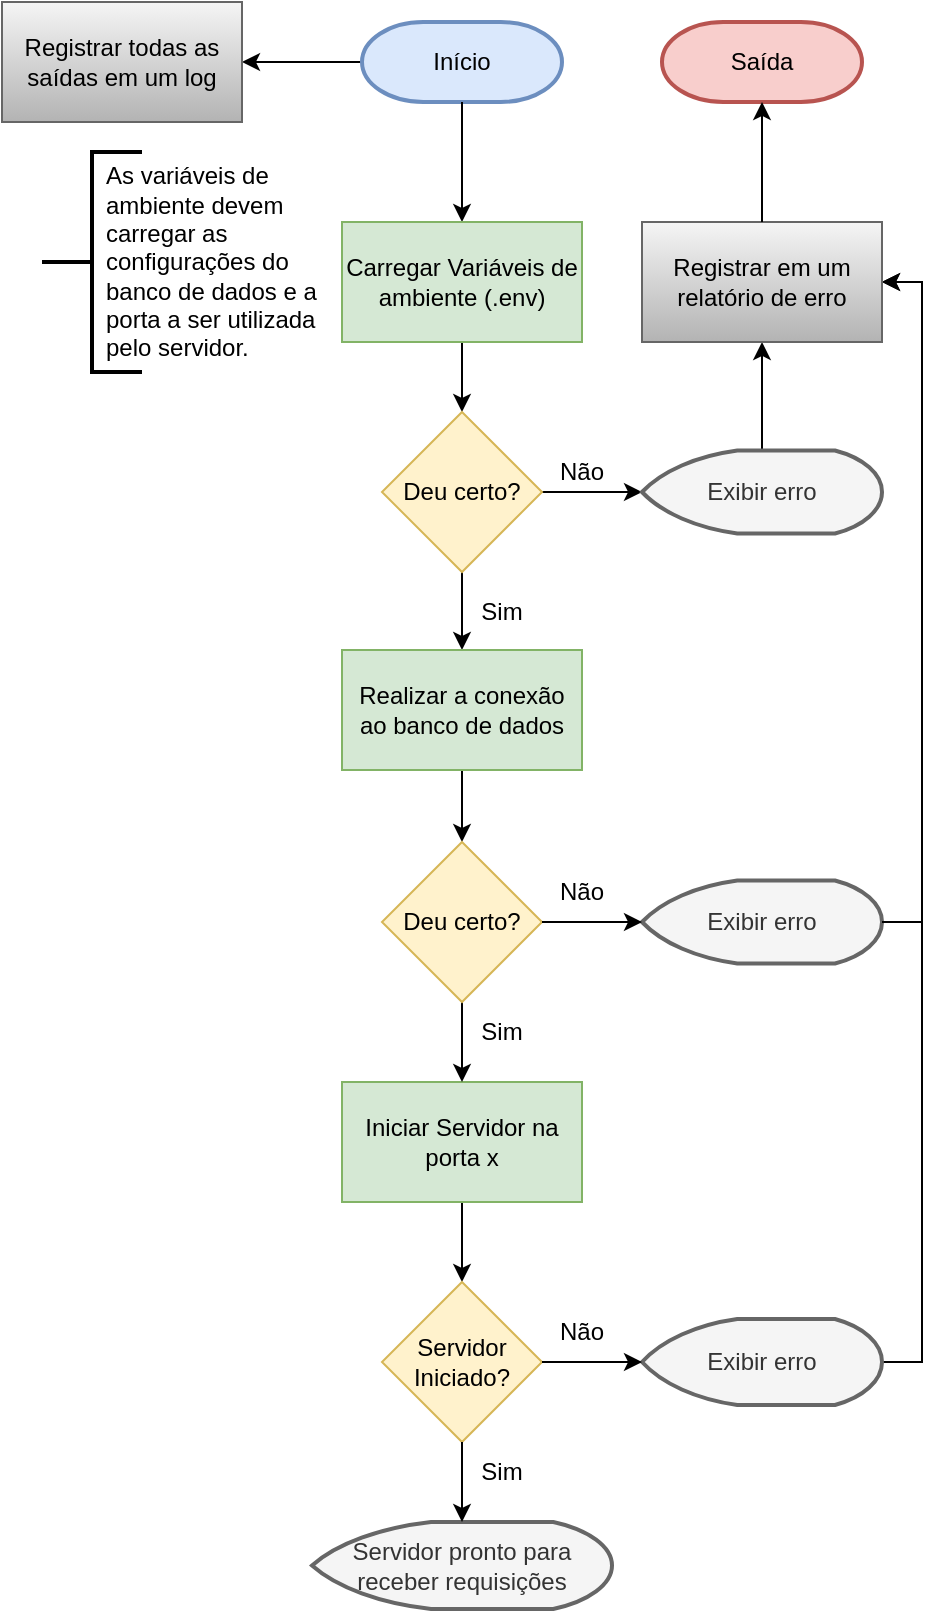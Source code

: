 <mxfile version="26.0.13">
  <diagram name="Página-1" id="y3U8pbCtSsW9Uv8vrSNr">
    <mxGraphModel grid="1" page="1" gridSize="10" guides="1" tooltips="1" connect="1" arrows="1" fold="1" pageScale="1" pageWidth="1169" pageHeight="827" math="0" shadow="0">
      <root>
        <mxCell id="0" />
        <mxCell id="1" parent="0" />
        <mxCell id="tqUxh4hD9JF4gojDbfvy-39" style="edgeStyle=orthogonalEdgeStyle;rounded=0;orthogonalLoop=1;jettySize=auto;html=1;entryX=1;entryY=0.5;entryDx=0;entryDy=0;" edge="1" parent="1" source="49E4vYwIZKiHvt92jlkV-2" target="tqUxh4hD9JF4gojDbfvy-38">
          <mxGeometry relative="1" as="geometry" />
        </mxCell>
        <mxCell id="49E4vYwIZKiHvt92jlkV-2" value="Início" style="strokeWidth=2;html=1;shape=mxgraph.flowchart.terminator;whiteSpace=wrap;fillColor=#dae8fc;strokeColor=#6c8ebf;" vertex="1" parent="1">
          <mxGeometry x="40" y="40" width="100" height="40" as="geometry" />
        </mxCell>
        <mxCell id="tqUxh4hD9JF4gojDbfvy-17" style="edgeStyle=orthogonalEdgeStyle;rounded=0;orthogonalLoop=1;jettySize=auto;html=1;entryX=0.5;entryY=0;entryDx=0;entryDy=0;" edge="1" parent="1" source="49E4vYwIZKiHvt92jlkV-3" target="49E4vYwIZKiHvt92jlkV-5">
          <mxGeometry relative="1" as="geometry" />
        </mxCell>
        <mxCell id="49E4vYwIZKiHvt92jlkV-3" value="Iniciar Servidor na&lt;div&gt;porta x&lt;/div&gt;" style="rounded=0;whiteSpace=wrap;html=1;fillColor=#d5e8d4;strokeColor=#82b366;" vertex="1" parent="1">
          <mxGeometry x="30" y="570" width="120" height="60" as="geometry" />
        </mxCell>
        <mxCell id="49E4vYwIZKiHvt92jlkV-4" value="" style="endArrow=classic;html=1;rounded=0;exitX=0.5;exitY=1;exitDx=0;exitDy=0;exitPerimeter=0;entryX=0.5;entryY=0;entryDx=0;entryDy=0;" edge="1" parent="1" source="49E4vYwIZKiHvt92jlkV-2" target="tqUxh4hD9JF4gojDbfvy-1">
          <mxGeometry width="50" height="50" relative="1" as="geometry">
            <mxPoint x="390" y="330" as="sourcePoint" />
            <mxPoint x="440" y="280" as="targetPoint" />
          </mxGeometry>
        </mxCell>
        <mxCell id="49E4vYwIZKiHvt92jlkV-5" value="Servidor&lt;div&gt;Iniciado?&lt;/div&gt;" style="rhombus;whiteSpace=wrap;html=1;fillColor=#fff2cc;strokeColor=#d6b656;" vertex="1" parent="1">
          <mxGeometry x="50" y="670" width="80" height="80" as="geometry" />
        </mxCell>
        <mxCell id="49E4vYwIZKiHvt92jlkV-7" value="Servidor pronto para receber requisições" style="strokeWidth=2;html=1;shape=mxgraph.flowchart.display;whiteSpace=wrap;fillColor=#f5f5f5;fontColor=#333333;strokeColor=#666666;" vertex="1" parent="1">
          <mxGeometry x="15" y="790" width="150" height="43.5" as="geometry" />
        </mxCell>
        <mxCell id="49E4vYwIZKiHvt92jlkV-9" value="Sim" style="text;html=1;align=center;verticalAlign=middle;whiteSpace=wrap;rounded=0;" vertex="1" parent="1">
          <mxGeometry x="80" y="750" width="60" height="30" as="geometry" />
        </mxCell>
        <mxCell id="tqUxh4hD9JF4gojDbfvy-37" style="edgeStyle=orthogonalEdgeStyle;rounded=0;orthogonalLoop=1;jettySize=auto;html=1;exitX=1;exitY=0.5;exitDx=0;exitDy=0;exitPerimeter=0;entryX=1;entryY=0.5;entryDx=0;entryDy=0;" edge="1" parent="1" source="49E4vYwIZKiHvt92jlkV-11" target="tqUxh4hD9JF4gojDbfvy-34">
          <mxGeometry relative="1" as="geometry" />
        </mxCell>
        <mxCell id="49E4vYwIZKiHvt92jlkV-11" value="Exibir erro" style="strokeWidth=2;html=1;shape=mxgraph.flowchart.display;whiteSpace=wrap;fillColor=#f5f5f5;fontColor=#333333;strokeColor=#666666;" vertex="1" parent="1">
          <mxGeometry x="180" y="688.5" width="120" height="43" as="geometry" />
        </mxCell>
        <mxCell id="49E4vYwIZKiHvt92jlkV-13" value="Saída" style="strokeWidth=2;html=1;shape=mxgraph.flowchart.terminator;whiteSpace=wrap;fillColor=#f8cecc;strokeColor=#b85450;" vertex="1" parent="1">
          <mxGeometry x="190" y="40" width="100" height="40" as="geometry" />
        </mxCell>
        <mxCell id="49E4vYwIZKiHvt92jlkV-15" value="Não" style="text;html=1;align=center;verticalAlign=middle;whiteSpace=wrap;rounded=0;" vertex="1" parent="1">
          <mxGeometry x="120" y="680" width="60" height="30" as="geometry" />
        </mxCell>
        <mxCell id="tqUxh4hD9JF4gojDbfvy-3" style="edgeStyle=orthogonalEdgeStyle;rounded=0;orthogonalLoop=1;jettySize=auto;html=1;entryX=0.5;entryY=0;entryDx=0;entryDy=0;" edge="1" parent="1" source="tqUxh4hD9JF4gojDbfvy-1" target="tqUxh4hD9JF4gojDbfvy-2">
          <mxGeometry relative="1" as="geometry" />
        </mxCell>
        <mxCell id="tqUxh4hD9JF4gojDbfvy-1" value="Carregar Variáveis de ambiente (.env)" style="rounded=0;whiteSpace=wrap;html=1;fillColor=#d5e8d4;strokeColor=#82b366;" vertex="1" parent="1">
          <mxGeometry x="30" y="140" width="120" height="60" as="geometry" />
        </mxCell>
        <mxCell id="tqUxh4hD9JF4gojDbfvy-8" style="edgeStyle=orthogonalEdgeStyle;rounded=0;orthogonalLoop=1;jettySize=auto;html=1;" edge="1" parent="1" source="tqUxh4hD9JF4gojDbfvy-2" target="tqUxh4hD9JF4gojDbfvy-6">
          <mxGeometry relative="1" as="geometry" />
        </mxCell>
        <mxCell id="tqUxh4hD9JF4gojDbfvy-23" style="edgeStyle=orthogonalEdgeStyle;rounded=0;orthogonalLoop=1;jettySize=auto;html=1;entryX=0.5;entryY=0;entryDx=0;entryDy=0;" edge="1" parent="1" source="tqUxh4hD9JF4gojDbfvy-2" target="tqUxh4hD9JF4gojDbfvy-22">
          <mxGeometry relative="1" as="geometry" />
        </mxCell>
        <mxCell id="tqUxh4hD9JF4gojDbfvy-2" value="Deu certo?" style="rhombus;whiteSpace=wrap;html=1;fillColor=#fff2cc;strokeColor=#d6b656;" vertex="1" parent="1">
          <mxGeometry x="50" y="235" width="80" height="80" as="geometry" />
        </mxCell>
        <mxCell id="tqUxh4hD9JF4gojDbfvy-35" style="edgeStyle=orthogonalEdgeStyle;rounded=0;orthogonalLoop=1;jettySize=auto;html=1;entryX=0.5;entryY=1;entryDx=0;entryDy=0;" edge="1" parent="1" source="tqUxh4hD9JF4gojDbfvy-6" target="tqUxh4hD9JF4gojDbfvy-34">
          <mxGeometry relative="1" as="geometry" />
        </mxCell>
        <mxCell id="tqUxh4hD9JF4gojDbfvy-6" value="Exibir erro" style="strokeWidth=2;html=1;shape=mxgraph.flowchart.display;whiteSpace=wrap;fillColor=#f5f5f5;fontColor=#333333;strokeColor=#666666;" vertex="1" parent="1">
          <mxGeometry x="180" y="254.25" width="120" height="41.5" as="geometry" />
        </mxCell>
        <mxCell id="tqUxh4hD9JF4gojDbfvy-11" value="" style="strokeWidth=2;html=1;shape=mxgraph.flowchart.annotation_2;align=left;labelPosition=right;pointerEvents=1;" vertex="1" parent="1">
          <mxGeometry x="-120" y="105" width="50" height="110" as="geometry" />
        </mxCell>
        <mxCell id="tqUxh4hD9JF4gojDbfvy-13" value="As variáveis de ambiente devem carregar as configurações do banco de dados e a porta a ser utilizada pelo servidor." style="text;html=1;align=left;verticalAlign=middle;whiteSpace=wrap;rounded=0;" vertex="1" parent="1">
          <mxGeometry x="-90" y="110" width="120" height="100" as="geometry" />
        </mxCell>
        <mxCell id="tqUxh4hD9JF4gojDbfvy-18" style="edgeStyle=orthogonalEdgeStyle;rounded=0;orthogonalLoop=1;jettySize=auto;html=1;entryX=0;entryY=0.5;entryDx=0;entryDy=0;entryPerimeter=0;" edge="1" parent="1" source="49E4vYwIZKiHvt92jlkV-5" target="49E4vYwIZKiHvt92jlkV-11">
          <mxGeometry relative="1" as="geometry" />
        </mxCell>
        <mxCell id="tqUxh4hD9JF4gojDbfvy-19" style="edgeStyle=orthogonalEdgeStyle;rounded=0;orthogonalLoop=1;jettySize=auto;html=1;entryX=0.5;entryY=0;entryDx=0;entryDy=0;entryPerimeter=0;" edge="1" parent="1" source="49E4vYwIZKiHvt92jlkV-5" target="49E4vYwIZKiHvt92jlkV-7">
          <mxGeometry relative="1" as="geometry" />
        </mxCell>
        <mxCell id="tqUxh4hD9JF4gojDbfvy-20" value="Não" style="text;html=1;align=center;verticalAlign=middle;whiteSpace=wrap;rounded=0;" vertex="1" parent="1">
          <mxGeometry x="120" y="250" width="60" height="30" as="geometry" />
        </mxCell>
        <mxCell id="tqUxh4hD9JF4gojDbfvy-21" value="Sim" style="text;html=1;align=center;verticalAlign=middle;whiteSpace=wrap;rounded=0;" vertex="1" parent="1">
          <mxGeometry x="80" y="320" width="60" height="30" as="geometry" />
        </mxCell>
        <mxCell id="tqUxh4hD9JF4gojDbfvy-26" style="edgeStyle=orthogonalEdgeStyle;rounded=0;orthogonalLoop=1;jettySize=auto;html=1;entryX=0.5;entryY=0;entryDx=0;entryDy=0;" edge="1" parent="1" source="tqUxh4hD9JF4gojDbfvy-22" target="tqUxh4hD9JF4gojDbfvy-25">
          <mxGeometry relative="1" as="geometry" />
        </mxCell>
        <mxCell id="tqUxh4hD9JF4gojDbfvy-22" value="Realizar a conexão ao banco de dados" style="whiteSpace=wrap;html=1;fillColor=#d5e8d4;strokeColor=#82b366;" vertex="1" parent="1">
          <mxGeometry x="30" y="354" width="120" height="60" as="geometry" />
        </mxCell>
        <mxCell id="tqUxh4hD9JF4gojDbfvy-27" style="edgeStyle=orthogonalEdgeStyle;rounded=0;orthogonalLoop=1;jettySize=auto;html=1;" edge="1" parent="1" source="tqUxh4hD9JF4gojDbfvy-25" target="49E4vYwIZKiHvt92jlkV-3">
          <mxGeometry relative="1" as="geometry" />
        </mxCell>
        <mxCell id="tqUxh4hD9JF4gojDbfvy-25" value="Deu certo?" style="rhombus;whiteSpace=wrap;html=1;fillColor=#fff2cc;strokeColor=#d6b656;" vertex="1" parent="1">
          <mxGeometry x="50" y="450" width="80" height="80" as="geometry" />
        </mxCell>
        <mxCell id="tqUxh4hD9JF4gojDbfvy-28" value="Exibir erro" style="strokeWidth=2;html=1;shape=mxgraph.flowchart.display;whiteSpace=wrap;fillColor=#f5f5f5;fontColor=#333333;strokeColor=#666666;" vertex="1" parent="1">
          <mxGeometry x="180" y="469.25" width="120" height="41.5" as="geometry" />
        </mxCell>
        <mxCell id="tqUxh4hD9JF4gojDbfvy-30" style="edgeStyle=orthogonalEdgeStyle;rounded=0;orthogonalLoop=1;jettySize=auto;html=1;entryX=0;entryY=0.5;entryDx=0;entryDy=0;entryPerimeter=0;" edge="1" parent="1" source="tqUxh4hD9JF4gojDbfvy-25" target="tqUxh4hD9JF4gojDbfvy-28">
          <mxGeometry relative="1" as="geometry" />
        </mxCell>
        <mxCell id="tqUxh4hD9JF4gojDbfvy-31" style="edgeStyle=orthogonalEdgeStyle;rounded=0;orthogonalLoop=1;jettySize=auto;html=1;entryX=1;entryY=0.5;entryDx=0;entryDy=0;exitX=1;exitY=0.5;exitDx=0;exitDy=0;exitPerimeter=0;" edge="1" parent="1" source="tqUxh4hD9JF4gojDbfvy-28" target="tqUxh4hD9JF4gojDbfvy-34">
          <mxGeometry relative="1" as="geometry">
            <Array as="points">
              <mxPoint x="320" y="490" />
              <mxPoint x="320" y="170" />
            </Array>
          </mxGeometry>
        </mxCell>
        <mxCell id="tqUxh4hD9JF4gojDbfvy-32" value="Sim" style="text;html=1;align=center;verticalAlign=middle;whiteSpace=wrap;rounded=0;" vertex="1" parent="1">
          <mxGeometry x="80" y="530" width="60" height="30" as="geometry" />
        </mxCell>
        <mxCell id="tqUxh4hD9JF4gojDbfvy-33" value="Não" style="text;html=1;align=center;verticalAlign=middle;whiteSpace=wrap;rounded=0;" vertex="1" parent="1">
          <mxGeometry x="120" y="460" width="60" height="30" as="geometry" />
        </mxCell>
        <mxCell id="tqUxh4hD9JF4gojDbfvy-34" value="Registrar em um relatório de erro" style="rounded=0;whiteSpace=wrap;html=1;fillColor=#f5f5f5;gradientColor=#b3b3b3;strokeColor=#666666;" vertex="1" parent="1">
          <mxGeometry x="180" y="140" width="120" height="60" as="geometry" />
        </mxCell>
        <mxCell id="tqUxh4hD9JF4gojDbfvy-36" style="edgeStyle=orthogonalEdgeStyle;rounded=0;orthogonalLoop=1;jettySize=auto;html=1;entryX=0.5;entryY=1;entryDx=0;entryDy=0;entryPerimeter=0;" edge="1" parent="1" source="tqUxh4hD9JF4gojDbfvy-34" target="49E4vYwIZKiHvt92jlkV-13">
          <mxGeometry relative="1" as="geometry" />
        </mxCell>
        <mxCell id="tqUxh4hD9JF4gojDbfvy-38" value="Registrar todas as saídas em um log" style="rounded=0;whiteSpace=wrap;html=1;fillColor=#f5f5f5;gradientColor=#b3b3b3;strokeColor=#666666;" vertex="1" parent="1">
          <mxGeometry x="-140" y="30" width="120" height="60" as="geometry" />
        </mxCell>
      </root>
    </mxGraphModel>
  </diagram>
</mxfile>
